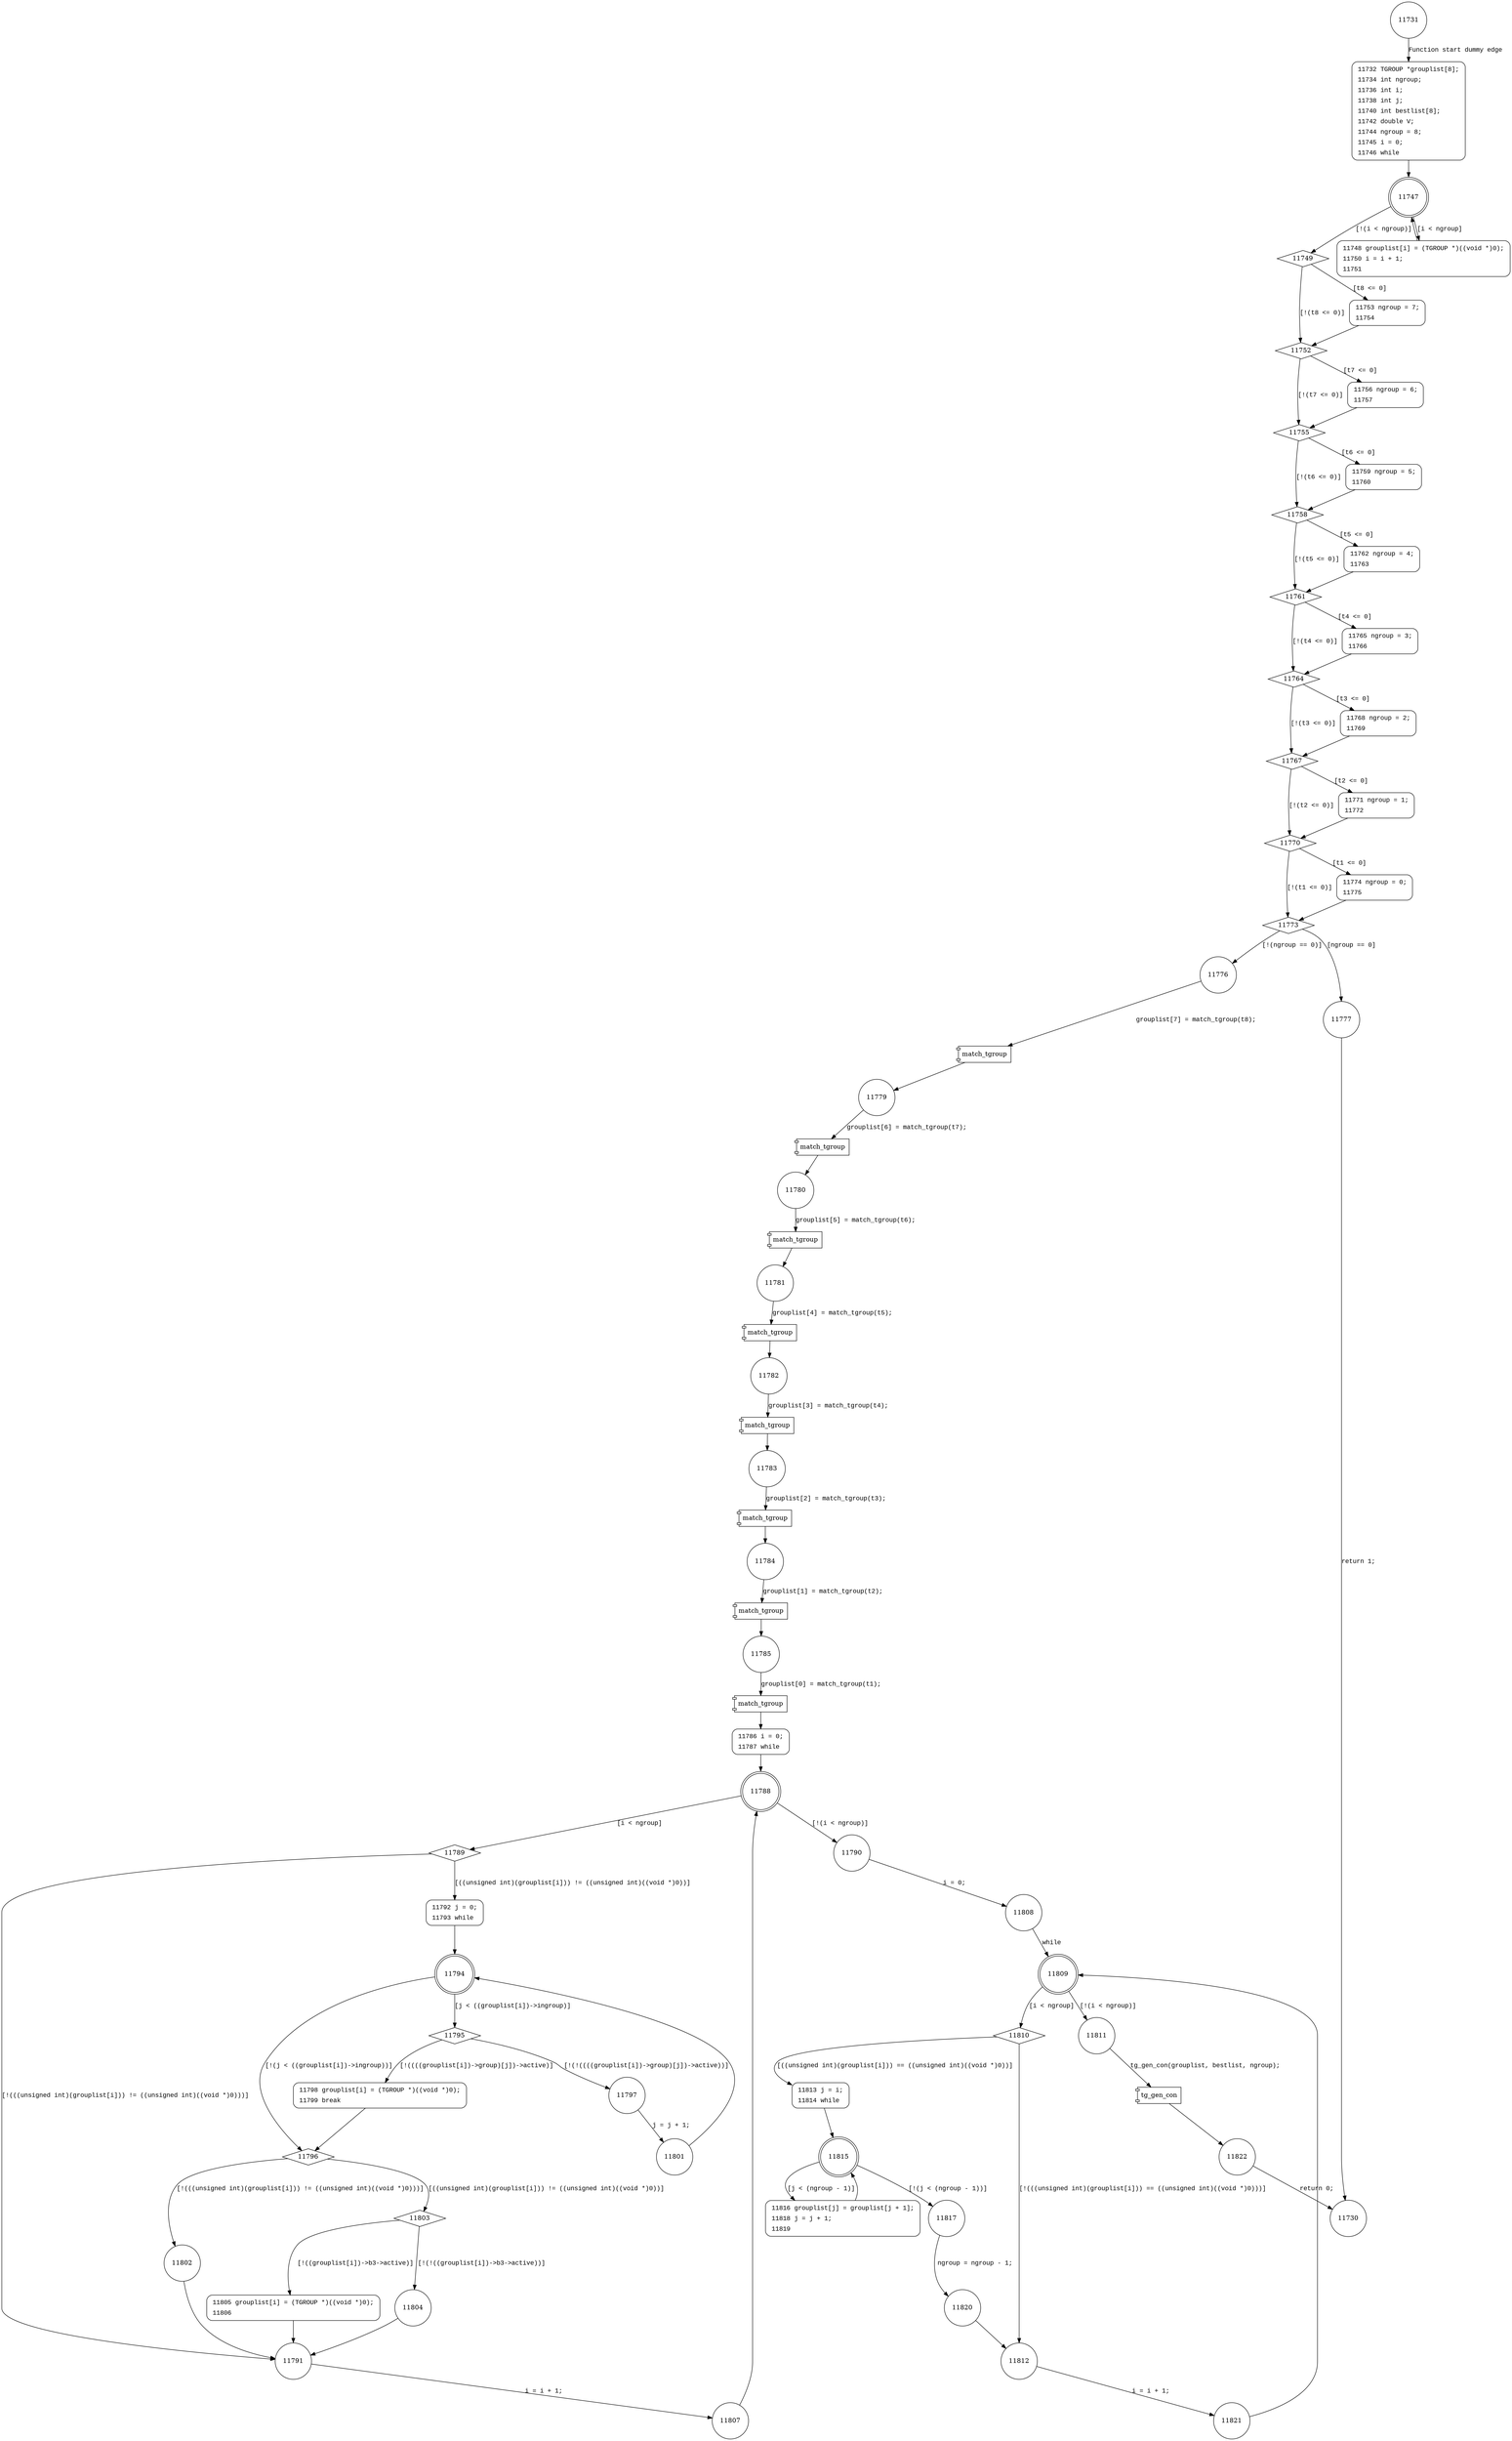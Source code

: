digraph tsearch {
11731 [shape="circle"]
11732 [shape="circle"]
11747 [shape="doublecircle"]
11749 [shape="diamond"]
11748 [shape="circle"]
11752 [shape="diamond"]
11753 [shape="circle"]
11755 [shape="diamond"]
11756 [shape="circle"]
11758 [shape="diamond"]
11759 [shape="circle"]
11761 [shape="diamond"]
11762 [shape="circle"]
11764 [shape="diamond"]
11765 [shape="circle"]
11767 [shape="diamond"]
11768 [shape="circle"]
11770 [shape="diamond"]
11771 [shape="circle"]
11773 [shape="diamond"]
11774 [shape="circle"]
11776 [shape="circle"]
11777 [shape="circle"]
11779 [shape="circle"]
11780 [shape="circle"]
11781 [shape="circle"]
11782 [shape="circle"]
11783 [shape="circle"]
11784 [shape="circle"]
11785 [shape="circle"]
11786 [shape="circle"]
11788 [shape="doublecircle"]
11790 [shape="circle"]
11789 [shape="diamond"]
11791 [shape="circle"]
11792 [shape="circle"]
11794 [shape="doublecircle"]
11796 [shape="diamond"]
11795 [shape="diamond"]
11797 [shape="circle"]
11798 [shape="circle"]
11802 [shape="circle"]
11803 [shape="diamond"]
11804 [shape="circle"]
11805 [shape="circle"]
11807 [shape="circle"]
11801 [shape="circle"]
11808 [shape="circle"]
11809 [shape="doublecircle"]
11811 [shape="circle"]
11810 [shape="diamond"]
11812 [shape="circle"]
11813 [shape="circle"]
11815 [shape="doublecircle"]
11817 [shape="circle"]
11816 [shape="circle"]
11820 [shape="circle"]
11821 [shape="circle"]
11822 [shape="circle"]
11730 [shape="circle"]
11732 [style="filled,bold" penwidth="1" fillcolor="white" fontname="Courier New" shape="Mrecord" label=<<table border="0" cellborder="0" cellpadding="3" bgcolor="white"><tr><td align="right">11732</td><td align="left">TGROUP *grouplist[8];</td></tr><tr><td align="right">11734</td><td align="left">int ngroup;</td></tr><tr><td align="right">11736</td><td align="left">int i;</td></tr><tr><td align="right">11738</td><td align="left">int j;</td></tr><tr><td align="right">11740</td><td align="left">int bestlist[8];</td></tr><tr><td align="right">11742</td><td align="left">double V;</td></tr><tr><td align="right">11744</td><td align="left">ngroup = 8;</td></tr><tr><td align="right">11745</td><td align="left">i = 0;</td></tr><tr><td align="right">11746</td><td align="left">while</td></tr></table>>]
11732 -> 11747[label=""]
11748 [style="filled,bold" penwidth="1" fillcolor="white" fontname="Courier New" shape="Mrecord" label=<<table border="0" cellborder="0" cellpadding="3" bgcolor="white"><tr><td align="right">11748</td><td align="left">grouplist[i] = (TGROUP *)((void *)0);</td></tr><tr><td align="right">11750</td><td align="left">i = i + 1;</td></tr><tr><td align="right">11751</td><td align="left"></td></tr></table>>]
11748 -> 11747[label=""]
11753 [style="filled,bold" penwidth="1" fillcolor="white" fontname="Courier New" shape="Mrecord" label=<<table border="0" cellborder="0" cellpadding="3" bgcolor="white"><tr><td align="right">11753</td><td align="left">ngroup = 7;</td></tr><tr><td align="right">11754</td><td align="left"></td></tr></table>>]
11753 -> 11752[label=""]
11756 [style="filled,bold" penwidth="1" fillcolor="white" fontname="Courier New" shape="Mrecord" label=<<table border="0" cellborder="0" cellpadding="3" bgcolor="white"><tr><td align="right">11756</td><td align="left">ngroup = 6;</td></tr><tr><td align="right">11757</td><td align="left"></td></tr></table>>]
11756 -> 11755[label=""]
11759 [style="filled,bold" penwidth="1" fillcolor="white" fontname="Courier New" shape="Mrecord" label=<<table border="0" cellborder="0" cellpadding="3" bgcolor="white"><tr><td align="right">11759</td><td align="left">ngroup = 5;</td></tr><tr><td align="right">11760</td><td align="left"></td></tr></table>>]
11759 -> 11758[label=""]
11762 [style="filled,bold" penwidth="1" fillcolor="white" fontname="Courier New" shape="Mrecord" label=<<table border="0" cellborder="0" cellpadding="3" bgcolor="white"><tr><td align="right">11762</td><td align="left">ngroup = 4;</td></tr><tr><td align="right">11763</td><td align="left"></td></tr></table>>]
11762 -> 11761[label=""]
11765 [style="filled,bold" penwidth="1" fillcolor="white" fontname="Courier New" shape="Mrecord" label=<<table border="0" cellborder="0" cellpadding="3" bgcolor="white"><tr><td align="right">11765</td><td align="left">ngroup = 3;</td></tr><tr><td align="right">11766</td><td align="left"></td></tr></table>>]
11765 -> 11764[label=""]
11768 [style="filled,bold" penwidth="1" fillcolor="white" fontname="Courier New" shape="Mrecord" label=<<table border="0" cellborder="0" cellpadding="3" bgcolor="white"><tr><td align="right">11768</td><td align="left">ngroup = 2;</td></tr><tr><td align="right">11769</td><td align="left"></td></tr></table>>]
11768 -> 11767[label=""]
11771 [style="filled,bold" penwidth="1" fillcolor="white" fontname="Courier New" shape="Mrecord" label=<<table border="0" cellborder="0" cellpadding="3" bgcolor="white"><tr><td align="right">11771</td><td align="left">ngroup = 1;</td></tr><tr><td align="right">11772</td><td align="left"></td></tr></table>>]
11771 -> 11770[label=""]
11774 [style="filled,bold" penwidth="1" fillcolor="white" fontname="Courier New" shape="Mrecord" label=<<table border="0" cellborder="0" cellpadding="3" bgcolor="white"><tr><td align="right">11774</td><td align="left">ngroup = 0;</td></tr><tr><td align="right">11775</td><td align="left"></td></tr></table>>]
11774 -> 11773[label=""]
11786 [style="filled,bold" penwidth="1" fillcolor="white" fontname="Courier New" shape="Mrecord" label=<<table border="0" cellborder="0" cellpadding="3" bgcolor="white"><tr><td align="right">11786</td><td align="left">i = 0;</td></tr><tr><td align="right">11787</td><td align="left">while</td></tr></table>>]
11786 -> 11788[label=""]
11792 [style="filled,bold" penwidth="1" fillcolor="white" fontname="Courier New" shape="Mrecord" label=<<table border="0" cellborder="0" cellpadding="3" bgcolor="white"><tr><td align="right">11792</td><td align="left">j = 0;</td></tr><tr><td align="right">11793</td><td align="left">while</td></tr></table>>]
11792 -> 11794[label=""]
11798 [style="filled,bold" penwidth="1" fillcolor="white" fontname="Courier New" shape="Mrecord" label=<<table border="0" cellborder="0" cellpadding="3" bgcolor="white"><tr><td align="right">11798</td><td align="left">grouplist[i] = (TGROUP *)((void *)0);</td></tr><tr><td align="right">11799</td><td align="left">break</td></tr></table>>]
11798 -> 11796[label=""]
11805 [style="filled,bold" penwidth="1" fillcolor="white" fontname="Courier New" shape="Mrecord" label=<<table border="0" cellborder="0" cellpadding="3" bgcolor="white"><tr><td align="right">11805</td><td align="left">grouplist[i] = (TGROUP *)((void *)0);</td></tr><tr><td align="right">11806</td><td align="left"></td></tr></table>>]
11805 -> 11791[label=""]
11813 [style="filled,bold" penwidth="1" fillcolor="white" fontname="Courier New" shape="Mrecord" label=<<table border="0" cellborder="0" cellpadding="3" bgcolor="white"><tr><td align="right">11813</td><td align="left">j = i;</td></tr><tr><td align="right">11814</td><td align="left">while</td></tr></table>>]
11813 -> 11815[label=""]
11816 [style="filled,bold" penwidth="1" fillcolor="white" fontname="Courier New" shape="Mrecord" label=<<table border="0" cellborder="0" cellpadding="3" bgcolor="white"><tr><td align="right">11816</td><td align="left">grouplist[j] = grouplist[j + 1];</td></tr><tr><td align="right">11818</td><td align="left">j = j + 1;</td></tr><tr><td align="right">11819</td><td align="left"></td></tr></table>>]
11816 -> 11815[label=""]
11731 -> 11732 [label="Function start dummy edge" fontname="Courier New"]
11747 -> 11749 [label="[!(i < ngroup)]" fontname="Courier New"]
11747 -> 11748 [label="[i < ngroup]" fontname="Courier New"]
11749 -> 11752 [label="[!(t8 <= 0)]" fontname="Courier New"]
11749 -> 11753 [label="[t8 <= 0]" fontname="Courier New"]
11752 -> 11755 [label="[!(t7 <= 0)]" fontname="Courier New"]
11752 -> 11756 [label="[t7 <= 0]" fontname="Courier New"]
11755 -> 11758 [label="[!(t6 <= 0)]" fontname="Courier New"]
11755 -> 11759 [label="[t6 <= 0]" fontname="Courier New"]
11758 -> 11761 [label="[!(t5 <= 0)]" fontname="Courier New"]
11758 -> 11762 [label="[t5 <= 0]" fontname="Courier New"]
11761 -> 11764 [label="[!(t4 <= 0)]" fontname="Courier New"]
11761 -> 11765 [label="[t4 <= 0]" fontname="Courier New"]
11764 -> 11767 [label="[!(t3 <= 0)]" fontname="Courier New"]
11764 -> 11768 [label="[t3 <= 0]" fontname="Courier New"]
11767 -> 11770 [label="[!(t2 <= 0)]" fontname="Courier New"]
11767 -> 11771 [label="[t2 <= 0]" fontname="Courier New"]
11770 -> 11773 [label="[!(t1 <= 0)]" fontname="Courier New"]
11770 -> 11774 [label="[t1 <= 0]" fontname="Courier New"]
11773 -> 11776 [label="[!(ngroup == 0)]" fontname="Courier New"]
11773 -> 11777 [label="[ngroup == 0]" fontname="Courier New"]
100176 [shape="component" label="match_tgroup"]
11776 -> 100176 [label="grouplist[7] = match_tgroup(t8);" fontname="Courier New"]
100176 -> 11779 [label="" fontname="Courier New"]
100177 [shape="component" label="match_tgroup"]
11779 -> 100177 [label="grouplist[6] = match_tgroup(t7);" fontname="Courier New"]
100177 -> 11780 [label="" fontname="Courier New"]
100178 [shape="component" label="match_tgroup"]
11780 -> 100178 [label="grouplist[5] = match_tgroup(t6);" fontname="Courier New"]
100178 -> 11781 [label="" fontname="Courier New"]
100179 [shape="component" label="match_tgroup"]
11781 -> 100179 [label="grouplist[4] = match_tgroup(t5);" fontname="Courier New"]
100179 -> 11782 [label="" fontname="Courier New"]
100180 [shape="component" label="match_tgroup"]
11782 -> 100180 [label="grouplist[3] = match_tgroup(t4);" fontname="Courier New"]
100180 -> 11783 [label="" fontname="Courier New"]
100181 [shape="component" label="match_tgroup"]
11783 -> 100181 [label="grouplist[2] = match_tgroup(t3);" fontname="Courier New"]
100181 -> 11784 [label="" fontname="Courier New"]
100182 [shape="component" label="match_tgroup"]
11784 -> 100182 [label="grouplist[1] = match_tgroup(t2);" fontname="Courier New"]
100182 -> 11785 [label="" fontname="Courier New"]
100183 [shape="component" label="match_tgroup"]
11785 -> 100183 [label="grouplist[0] = match_tgroup(t1);" fontname="Courier New"]
100183 -> 11786 [label="" fontname="Courier New"]
11788 -> 11790 [label="[!(i < ngroup)]" fontname="Courier New"]
11788 -> 11789 [label="[i < ngroup]" fontname="Courier New"]
11789 -> 11791 [label="[!(((unsigned int)(grouplist[i])) != ((unsigned int)((void *)0)))]" fontname="Courier New"]
11789 -> 11792 [label="[((unsigned int)(grouplist[i])) != ((unsigned int)((void *)0))]" fontname="Courier New"]
11794 -> 11796 [label="[!(j < ((grouplist[i])->ingroup))]" fontname="Courier New"]
11794 -> 11795 [label="[j < ((grouplist[i])->ingroup)]" fontname="Courier New"]
11795 -> 11797 [label="[!(!((((grouplist[i])->group)[j])->active))]" fontname="Courier New"]
11795 -> 11798 [label="[!((((grouplist[i])->group)[j])->active)]" fontname="Courier New"]
11796 -> 11802 [label="[!(((unsigned int)(grouplist[i])) != ((unsigned int)((void *)0)))]" fontname="Courier New"]
11796 -> 11803 [label="[((unsigned int)(grouplist[i])) != ((unsigned int)((void *)0))]" fontname="Courier New"]
11803 -> 11804 [label="[!(!((grouplist[i])->b3->active))]" fontname="Courier New"]
11803 -> 11805 [label="[!((grouplist[i])->b3->active)]" fontname="Courier New"]
11791 -> 11807 [label="i = i + 1;" fontname="Courier New"]
11804 -> 11791 [label="" fontname="Courier New"]
11797 -> 11801 [label="j = j + 1;" fontname="Courier New"]
11790 -> 11808 [label="i = 0;" fontname="Courier New"]
11809 -> 11811 [label="[!(i < ngroup)]" fontname="Courier New"]
11809 -> 11810 [label="[i < ngroup]" fontname="Courier New"]
11810 -> 11812 [label="[!(((unsigned int)(grouplist[i])) == ((unsigned int)((void *)0)))]" fontname="Courier New"]
11810 -> 11813 [label="[((unsigned int)(grouplist[i])) == ((unsigned int)((void *)0))]" fontname="Courier New"]
11815 -> 11817 [label="[!(j < (ngroup - 1))]" fontname="Courier New"]
11815 -> 11816 [label="[j < (ngroup - 1)]" fontname="Courier New"]
11817 -> 11820 [label="ngroup = ngroup - 1;" fontname="Courier New"]
11812 -> 11821 [label="i = i + 1;" fontname="Courier New"]
100184 [shape="component" label="tg_gen_con"]
11811 -> 100184 [label="tg_gen_con(grouplist, bestlist, ngroup);" fontname="Courier New"]
100184 -> 11822 [label="" fontname="Courier New"]
11777 -> 11730 [label="return 1;" fontname="Courier New"]
11807 -> 11788 [label="" fontname="Courier New"]
11802 -> 11791 [label="" fontname="Courier New"]
11801 -> 11794 [label="" fontname="Courier New"]
11808 -> 11809 [label="while" fontname="Courier New"]
11820 -> 11812 [label="" fontname="Courier New"]
11821 -> 11809 [label="" fontname="Courier New"]
11822 -> 11730 [label="return 0;" fontname="Courier New"]
}